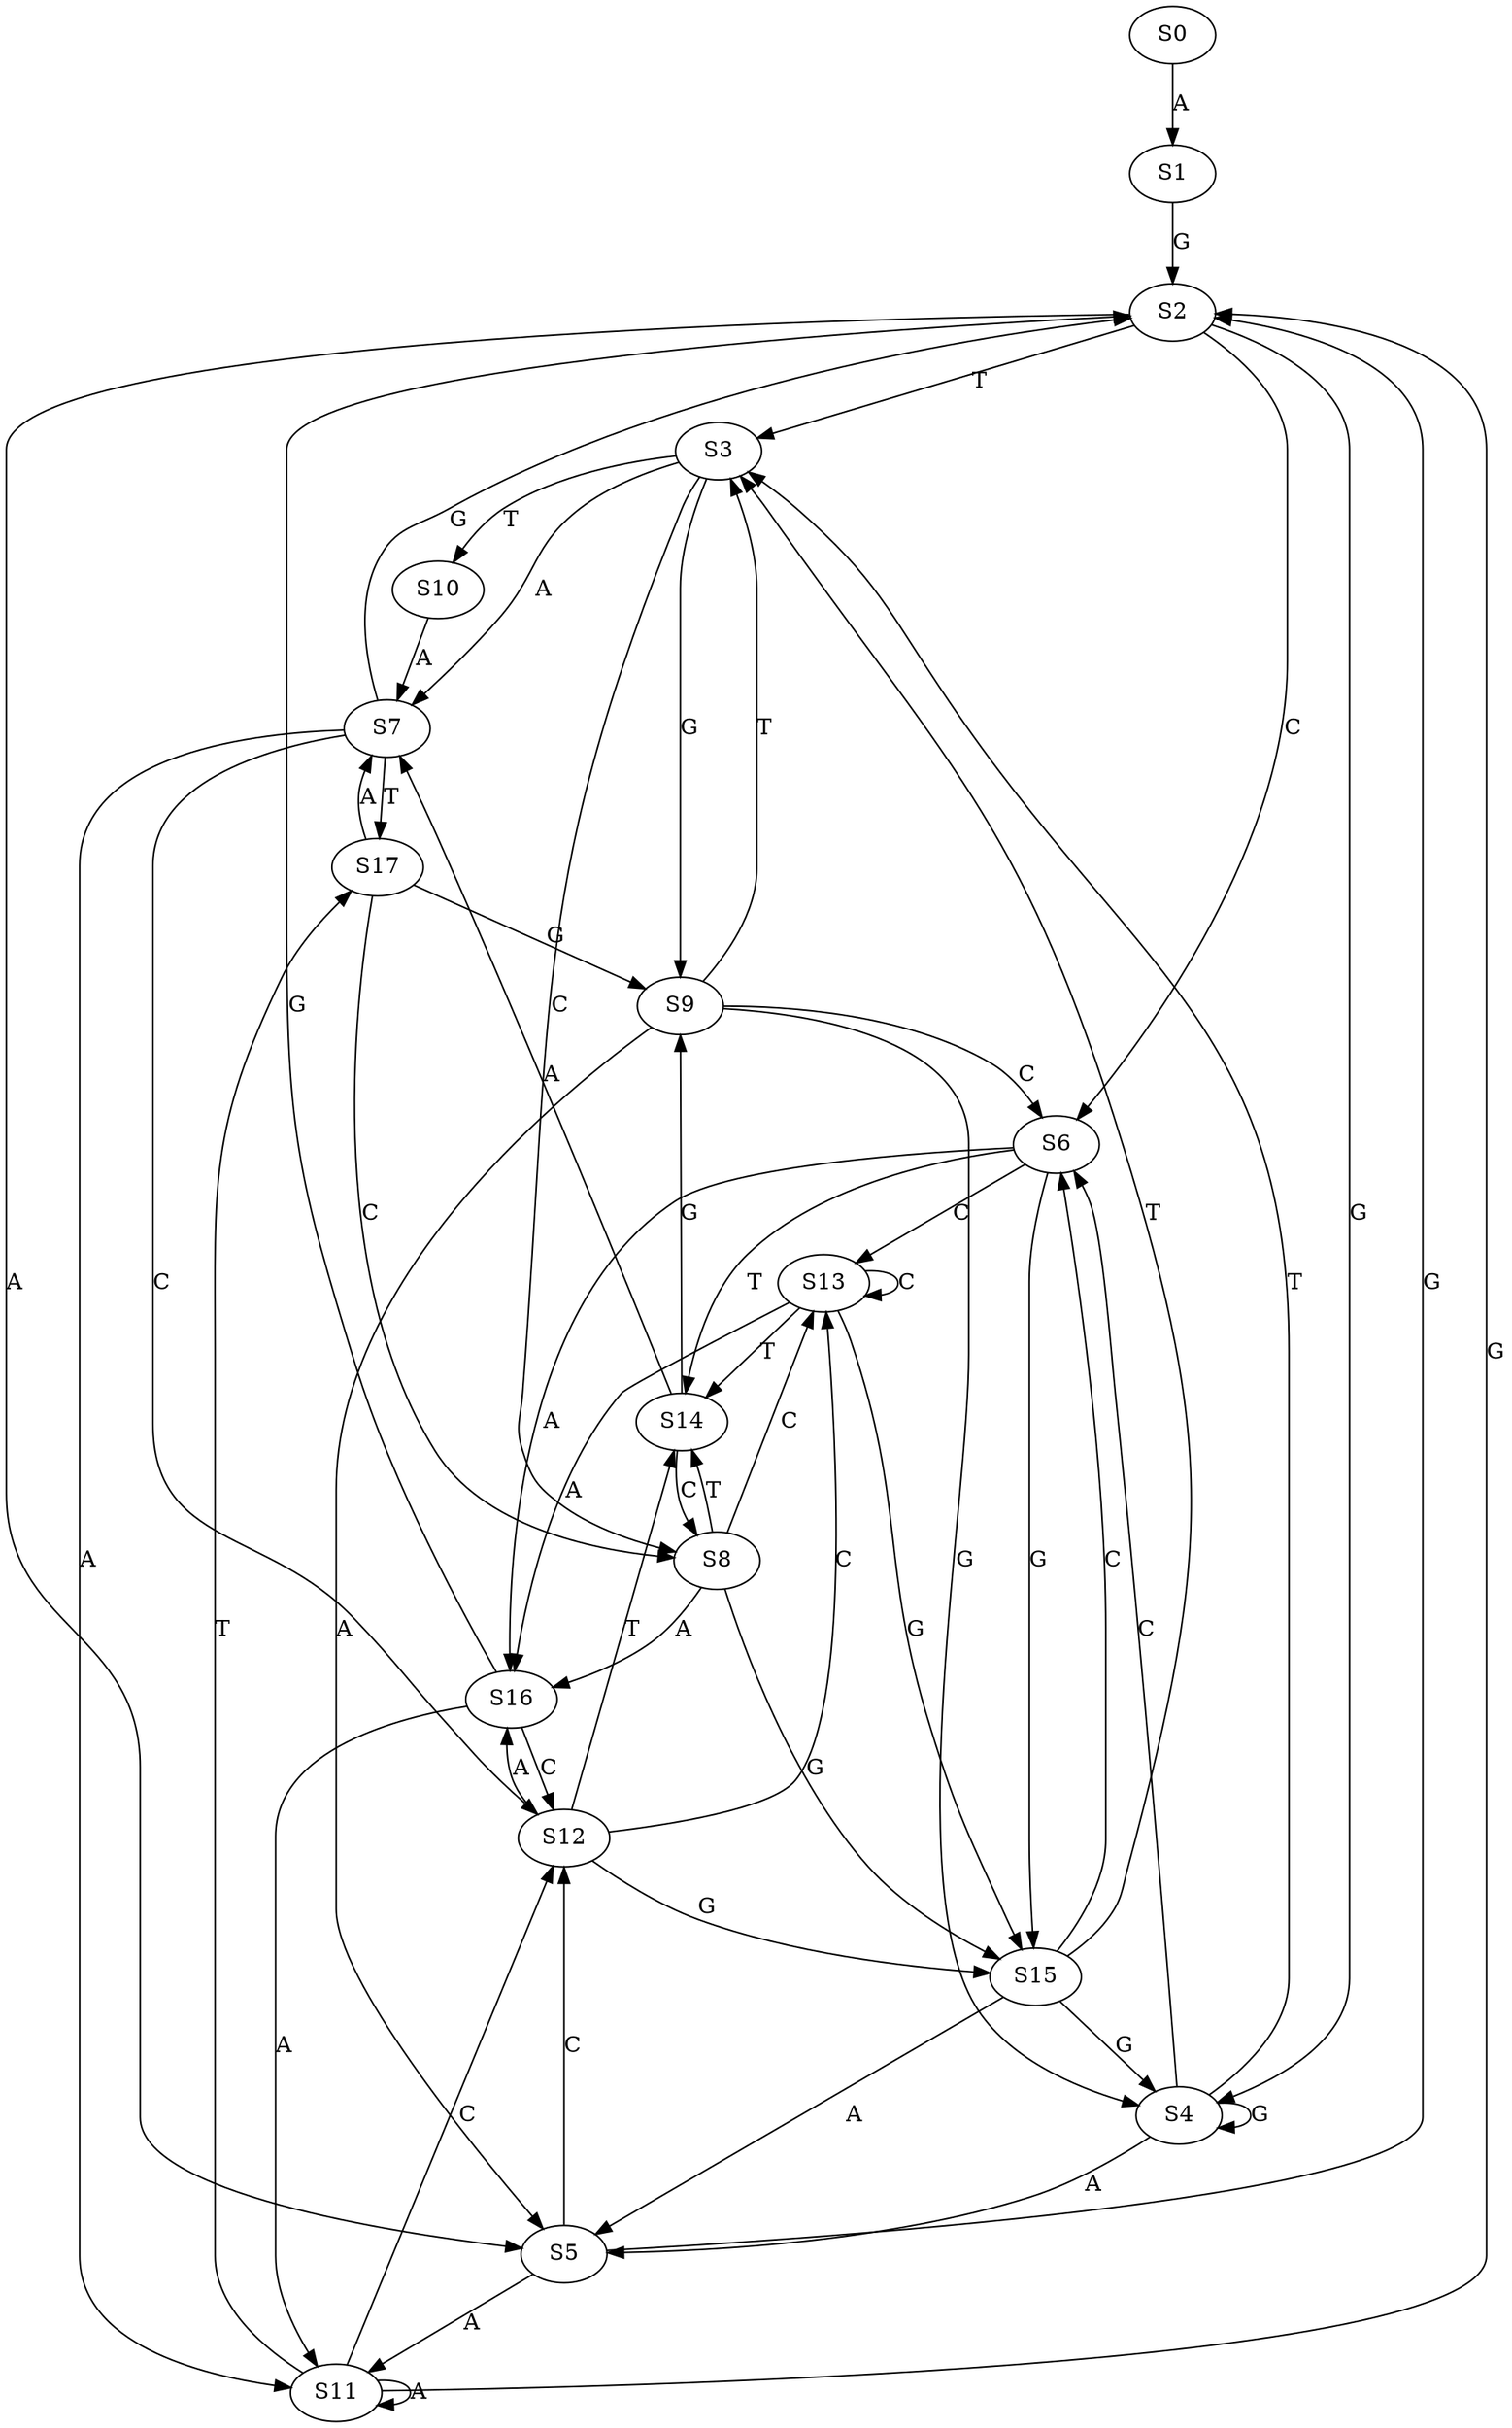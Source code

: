 strict digraph  {
	S0 -> S1 [ label = A ];
	S1 -> S2 [ label = G ];
	S2 -> S3 [ label = T ];
	S2 -> S4 [ label = G ];
	S2 -> S5 [ label = A ];
	S2 -> S6 [ label = C ];
	S3 -> S7 [ label = A ];
	S3 -> S8 [ label = C ];
	S3 -> S9 [ label = G ];
	S3 -> S10 [ label = T ];
	S4 -> S5 [ label = A ];
	S4 -> S3 [ label = T ];
	S4 -> S4 [ label = G ];
	S4 -> S6 [ label = C ];
	S5 -> S2 [ label = G ];
	S5 -> S11 [ label = A ];
	S5 -> S12 [ label = C ];
	S6 -> S13 [ label = C ];
	S6 -> S14 [ label = T ];
	S6 -> S15 [ label = G ];
	S6 -> S16 [ label = A ];
	S7 -> S2 [ label = G ];
	S7 -> S17 [ label = T ];
	S7 -> S12 [ label = C ];
	S7 -> S11 [ label = A ];
	S8 -> S14 [ label = T ];
	S8 -> S15 [ label = G ];
	S8 -> S13 [ label = C ];
	S8 -> S16 [ label = A ];
	S9 -> S5 [ label = A ];
	S9 -> S3 [ label = T ];
	S9 -> S6 [ label = C ];
	S9 -> S4 [ label = G ];
	S10 -> S7 [ label = A ];
	S11 -> S17 [ label = T ];
	S11 -> S12 [ label = C ];
	S11 -> S2 [ label = G ];
	S11 -> S11 [ label = A ];
	S12 -> S16 [ label = A ];
	S12 -> S14 [ label = T ];
	S12 -> S13 [ label = C ];
	S12 -> S15 [ label = G ];
	S13 -> S15 [ label = G ];
	S13 -> S13 [ label = C ];
	S13 -> S16 [ label = A ];
	S13 -> S14 [ label = T ];
	S14 -> S9 [ label = G ];
	S14 -> S8 [ label = C ];
	S14 -> S7 [ label = A ];
	S15 -> S4 [ label = G ];
	S15 -> S3 [ label = T ];
	S15 -> S5 [ label = A ];
	S15 -> S6 [ label = C ];
	S16 -> S2 [ label = G ];
	S16 -> S12 [ label = C ];
	S16 -> S11 [ label = A ];
	S17 -> S7 [ label = A ];
	S17 -> S8 [ label = C ];
	S17 -> S9 [ label = G ];
}
